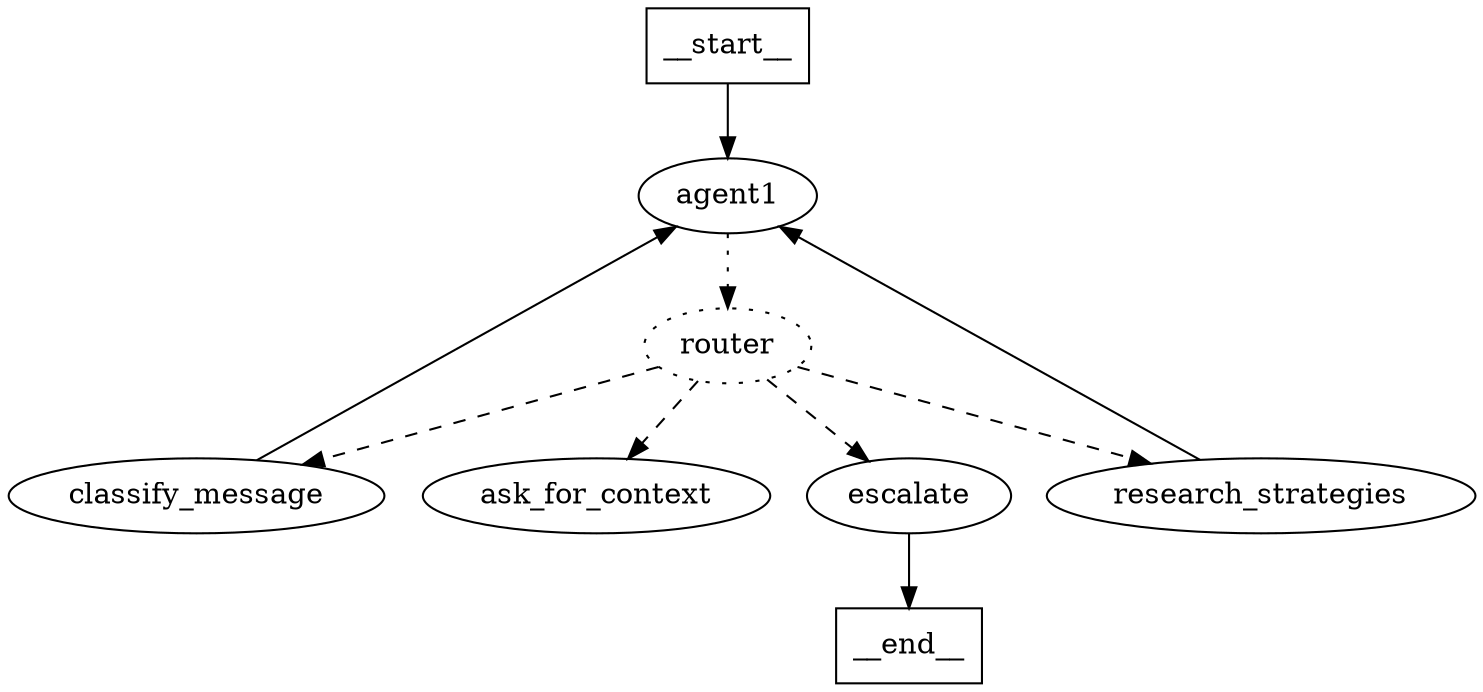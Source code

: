 digraph {
    __start__ [shape="rectangle"]
    agent1
    router [style="dotted"]
    ask_for_context
    classify_message
    research_strategies
    escalate
    __end__ [shape="rectangle"]
    
    __start__ -> agent1
    agent1 -> router [style="dotted"];
    router -> ask_for_context [style="dashed"];
    router -> classify_message [style="dashed"];
    classify_message -> agent1;
    router -> research_strategies [style="dashed"];
    research_strategies -> agent1;
    router -> escalate [style="dashed"];
    escalate -> __end__ 
}
